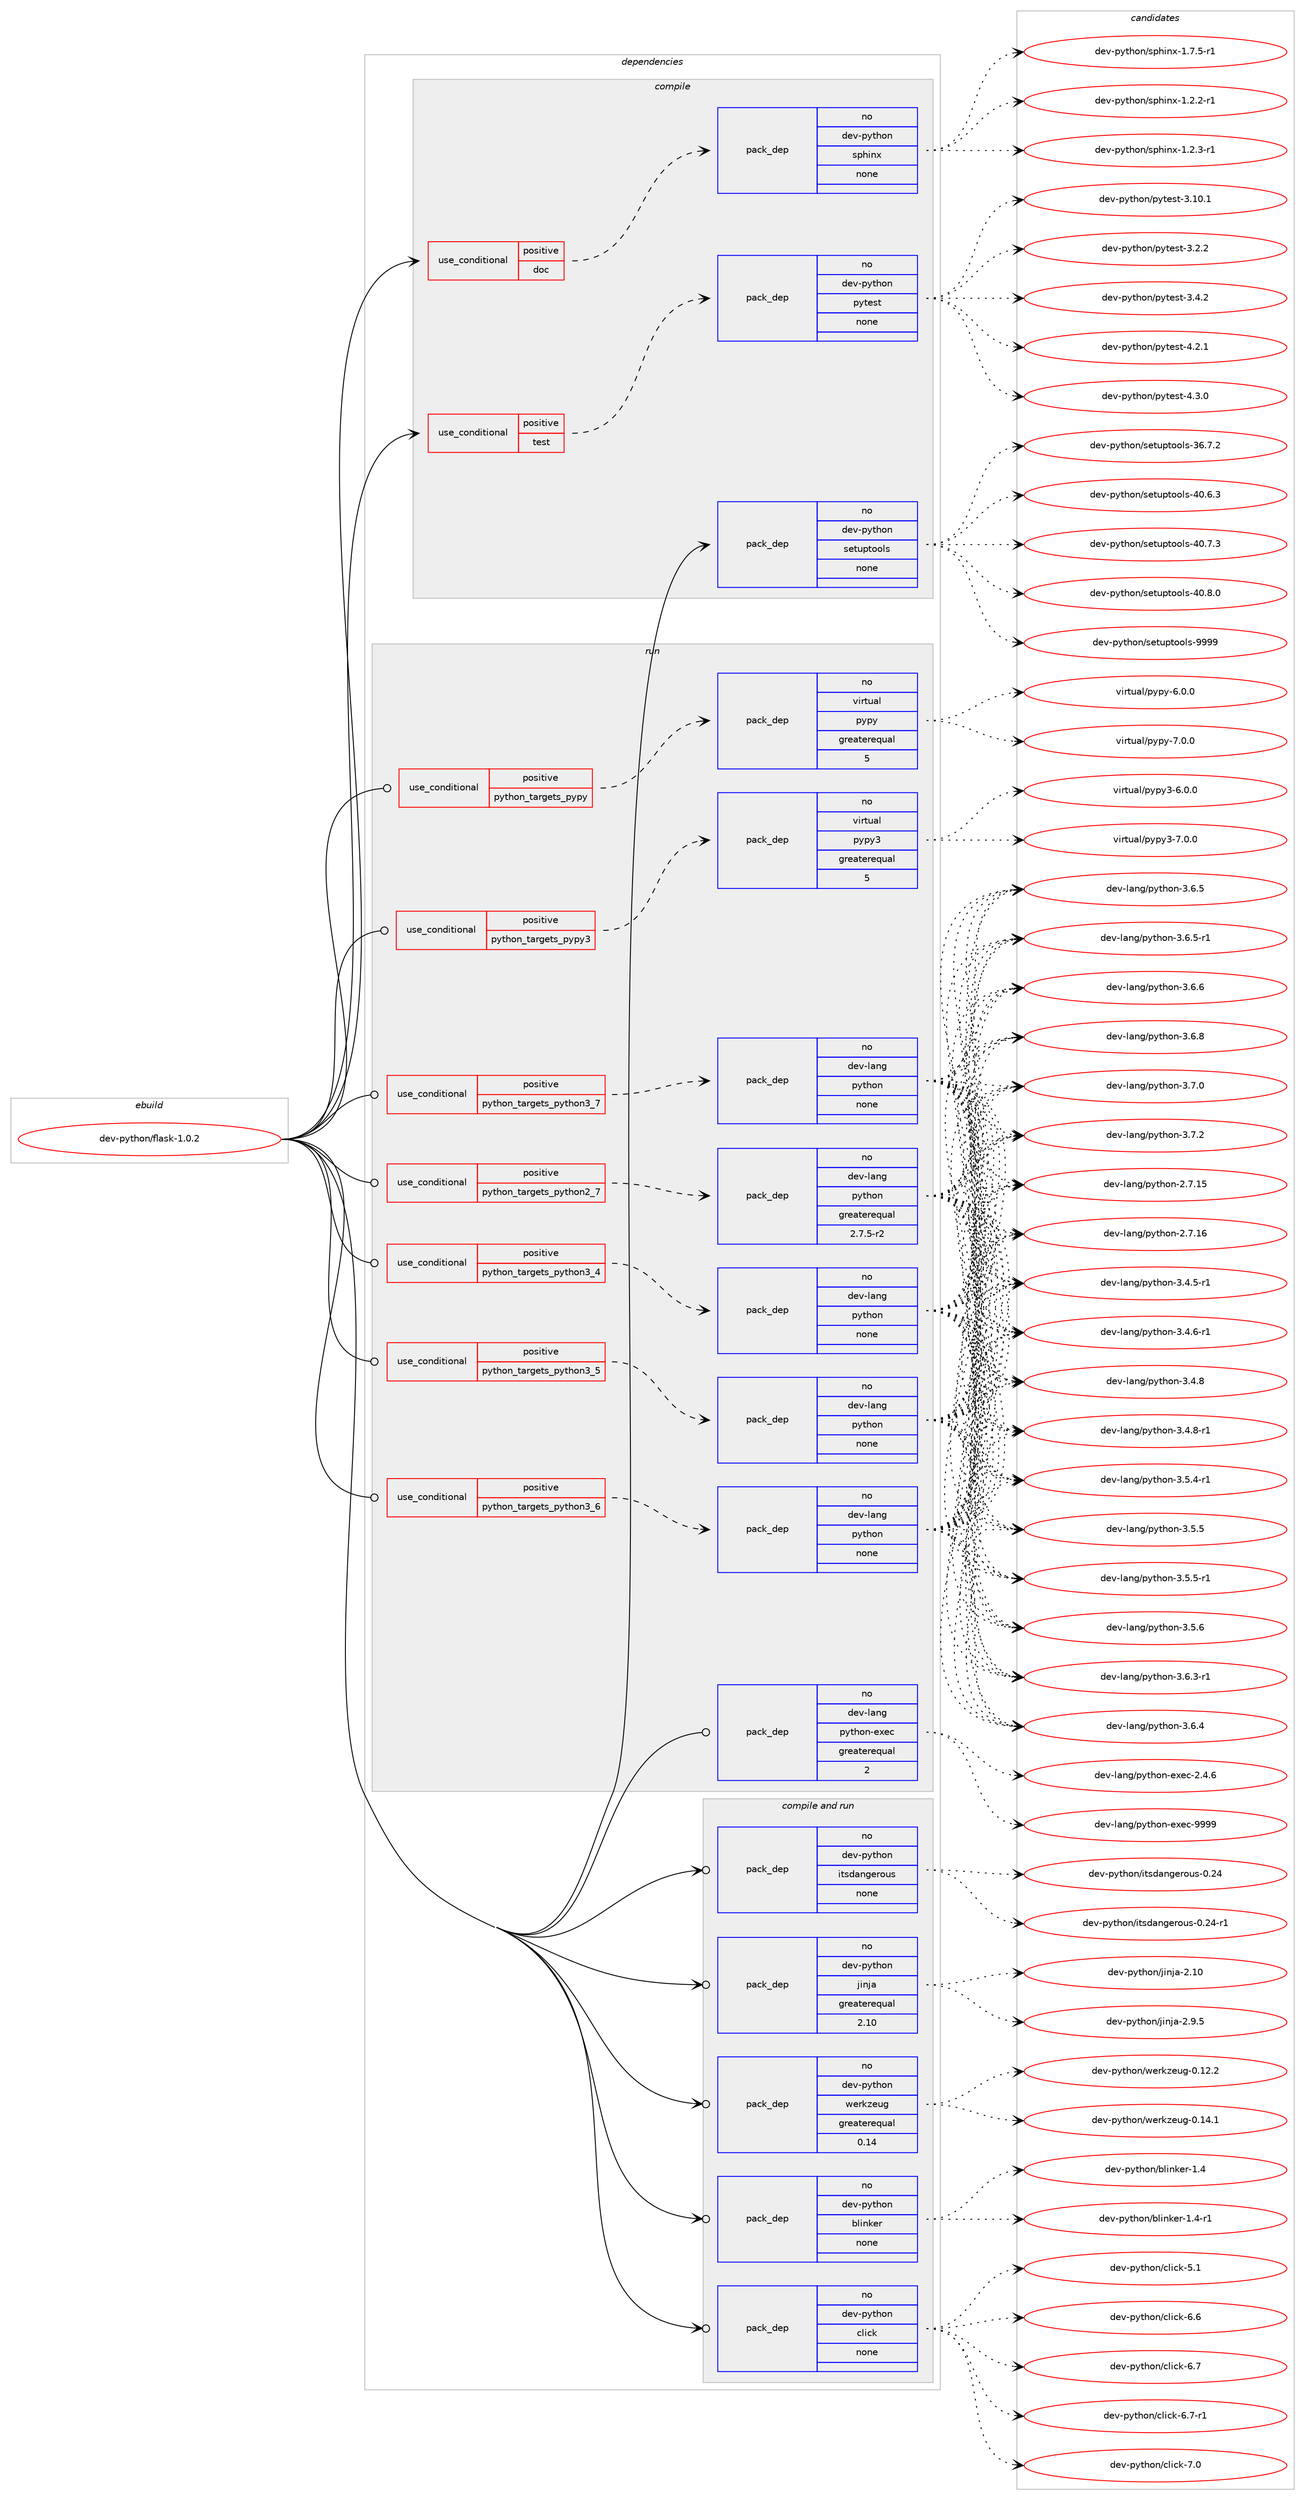 digraph prolog {

# *************
# Graph options
# *************

newrank=true;
concentrate=true;
compound=true;
graph [rankdir=LR,fontname=Helvetica,fontsize=10,ranksep=1.5];#, ranksep=2.5, nodesep=0.2];
edge  [arrowhead=vee];
node  [fontname=Helvetica,fontsize=10];

# **********
# The ebuild
# **********

subgraph cluster_leftcol {
color=gray;
rank=same;
label=<<i>ebuild</i>>;
id [label="dev-python/flask-1.0.2", color=red, width=4, href="../dev-python/flask-1.0.2.svg"];
}

# ****************
# The dependencies
# ****************

subgraph cluster_midcol {
color=gray;
label=<<i>dependencies</i>>;
subgraph cluster_compile {
fillcolor="#eeeeee";
style=filled;
label=<<i>compile</i>>;
subgraph cond374275 {
dependency1409087 [label=<<TABLE BORDER="0" CELLBORDER="1" CELLSPACING="0" CELLPADDING="4"><TR><TD ROWSPAN="3" CELLPADDING="10">use_conditional</TD></TR><TR><TD>positive</TD></TR><TR><TD>doc</TD></TR></TABLE>>, shape=none, color=red];
subgraph pack1011553 {
dependency1409088 [label=<<TABLE BORDER="0" CELLBORDER="1" CELLSPACING="0" CELLPADDING="4" WIDTH="220"><TR><TD ROWSPAN="6" CELLPADDING="30">pack_dep</TD></TR><TR><TD WIDTH="110">no</TD></TR><TR><TD>dev-python</TD></TR><TR><TD>sphinx</TD></TR><TR><TD>none</TD></TR><TR><TD></TD></TR></TABLE>>, shape=none, color=blue];
}
dependency1409087:e -> dependency1409088:w [weight=20,style="dashed",arrowhead="vee"];
}
id:e -> dependency1409087:w [weight=20,style="solid",arrowhead="vee"];
subgraph cond374276 {
dependency1409089 [label=<<TABLE BORDER="0" CELLBORDER="1" CELLSPACING="0" CELLPADDING="4"><TR><TD ROWSPAN="3" CELLPADDING="10">use_conditional</TD></TR><TR><TD>positive</TD></TR><TR><TD>test</TD></TR></TABLE>>, shape=none, color=red];
subgraph pack1011554 {
dependency1409090 [label=<<TABLE BORDER="0" CELLBORDER="1" CELLSPACING="0" CELLPADDING="4" WIDTH="220"><TR><TD ROWSPAN="6" CELLPADDING="30">pack_dep</TD></TR><TR><TD WIDTH="110">no</TD></TR><TR><TD>dev-python</TD></TR><TR><TD>pytest</TD></TR><TR><TD>none</TD></TR><TR><TD></TD></TR></TABLE>>, shape=none, color=blue];
}
dependency1409089:e -> dependency1409090:w [weight=20,style="dashed",arrowhead="vee"];
}
id:e -> dependency1409089:w [weight=20,style="solid",arrowhead="vee"];
subgraph pack1011555 {
dependency1409091 [label=<<TABLE BORDER="0" CELLBORDER="1" CELLSPACING="0" CELLPADDING="4" WIDTH="220"><TR><TD ROWSPAN="6" CELLPADDING="30">pack_dep</TD></TR><TR><TD WIDTH="110">no</TD></TR><TR><TD>dev-python</TD></TR><TR><TD>setuptools</TD></TR><TR><TD>none</TD></TR><TR><TD></TD></TR></TABLE>>, shape=none, color=blue];
}
id:e -> dependency1409091:w [weight=20,style="solid",arrowhead="vee"];
}
subgraph cluster_compileandrun {
fillcolor="#eeeeee";
style=filled;
label=<<i>compile and run</i>>;
subgraph pack1011556 {
dependency1409092 [label=<<TABLE BORDER="0" CELLBORDER="1" CELLSPACING="0" CELLPADDING="4" WIDTH="220"><TR><TD ROWSPAN="6" CELLPADDING="30">pack_dep</TD></TR><TR><TD WIDTH="110">no</TD></TR><TR><TD>dev-python</TD></TR><TR><TD>blinker</TD></TR><TR><TD>none</TD></TR><TR><TD></TD></TR></TABLE>>, shape=none, color=blue];
}
id:e -> dependency1409092:w [weight=20,style="solid",arrowhead="odotvee"];
subgraph pack1011557 {
dependency1409093 [label=<<TABLE BORDER="0" CELLBORDER="1" CELLSPACING="0" CELLPADDING="4" WIDTH="220"><TR><TD ROWSPAN="6" CELLPADDING="30">pack_dep</TD></TR><TR><TD WIDTH="110">no</TD></TR><TR><TD>dev-python</TD></TR><TR><TD>click</TD></TR><TR><TD>none</TD></TR><TR><TD></TD></TR></TABLE>>, shape=none, color=blue];
}
id:e -> dependency1409093:w [weight=20,style="solid",arrowhead="odotvee"];
subgraph pack1011558 {
dependency1409094 [label=<<TABLE BORDER="0" CELLBORDER="1" CELLSPACING="0" CELLPADDING="4" WIDTH="220"><TR><TD ROWSPAN="6" CELLPADDING="30">pack_dep</TD></TR><TR><TD WIDTH="110">no</TD></TR><TR><TD>dev-python</TD></TR><TR><TD>itsdangerous</TD></TR><TR><TD>none</TD></TR><TR><TD></TD></TR></TABLE>>, shape=none, color=blue];
}
id:e -> dependency1409094:w [weight=20,style="solid",arrowhead="odotvee"];
subgraph pack1011559 {
dependency1409095 [label=<<TABLE BORDER="0" CELLBORDER="1" CELLSPACING="0" CELLPADDING="4" WIDTH="220"><TR><TD ROWSPAN="6" CELLPADDING="30">pack_dep</TD></TR><TR><TD WIDTH="110">no</TD></TR><TR><TD>dev-python</TD></TR><TR><TD>jinja</TD></TR><TR><TD>greaterequal</TD></TR><TR><TD>2.10</TD></TR></TABLE>>, shape=none, color=blue];
}
id:e -> dependency1409095:w [weight=20,style="solid",arrowhead="odotvee"];
subgraph pack1011560 {
dependency1409096 [label=<<TABLE BORDER="0" CELLBORDER="1" CELLSPACING="0" CELLPADDING="4" WIDTH="220"><TR><TD ROWSPAN="6" CELLPADDING="30">pack_dep</TD></TR><TR><TD WIDTH="110">no</TD></TR><TR><TD>dev-python</TD></TR><TR><TD>werkzeug</TD></TR><TR><TD>greaterequal</TD></TR><TR><TD>0.14</TD></TR></TABLE>>, shape=none, color=blue];
}
id:e -> dependency1409096:w [weight=20,style="solid",arrowhead="odotvee"];
}
subgraph cluster_run {
fillcolor="#eeeeee";
style=filled;
label=<<i>run</i>>;
subgraph cond374277 {
dependency1409097 [label=<<TABLE BORDER="0" CELLBORDER="1" CELLSPACING="0" CELLPADDING="4"><TR><TD ROWSPAN="3" CELLPADDING="10">use_conditional</TD></TR><TR><TD>positive</TD></TR><TR><TD>python_targets_pypy</TD></TR></TABLE>>, shape=none, color=red];
subgraph pack1011561 {
dependency1409098 [label=<<TABLE BORDER="0" CELLBORDER="1" CELLSPACING="0" CELLPADDING="4" WIDTH="220"><TR><TD ROWSPAN="6" CELLPADDING="30">pack_dep</TD></TR><TR><TD WIDTH="110">no</TD></TR><TR><TD>virtual</TD></TR><TR><TD>pypy</TD></TR><TR><TD>greaterequal</TD></TR><TR><TD>5</TD></TR></TABLE>>, shape=none, color=blue];
}
dependency1409097:e -> dependency1409098:w [weight=20,style="dashed",arrowhead="vee"];
}
id:e -> dependency1409097:w [weight=20,style="solid",arrowhead="odot"];
subgraph cond374278 {
dependency1409099 [label=<<TABLE BORDER="0" CELLBORDER="1" CELLSPACING="0" CELLPADDING="4"><TR><TD ROWSPAN="3" CELLPADDING="10">use_conditional</TD></TR><TR><TD>positive</TD></TR><TR><TD>python_targets_pypy3</TD></TR></TABLE>>, shape=none, color=red];
subgraph pack1011562 {
dependency1409100 [label=<<TABLE BORDER="0" CELLBORDER="1" CELLSPACING="0" CELLPADDING="4" WIDTH="220"><TR><TD ROWSPAN="6" CELLPADDING="30">pack_dep</TD></TR><TR><TD WIDTH="110">no</TD></TR><TR><TD>virtual</TD></TR><TR><TD>pypy3</TD></TR><TR><TD>greaterequal</TD></TR><TR><TD>5</TD></TR></TABLE>>, shape=none, color=blue];
}
dependency1409099:e -> dependency1409100:w [weight=20,style="dashed",arrowhead="vee"];
}
id:e -> dependency1409099:w [weight=20,style="solid",arrowhead="odot"];
subgraph cond374279 {
dependency1409101 [label=<<TABLE BORDER="0" CELLBORDER="1" CELLSPACING="0" CELLPADDING="4"><TR><TD ROWSPAN="3" CELLPADDING="10">use_conditional</TD></TR><TR><TD>positive</TD></TR><TR><TD>python_targets_python2_7</TD></TR></TABLE>>, shape=none, color=red];
subgraph pack1011563 {
dependency1409102 [label=<<TABLE BORDER="0" CELLBORDER="1" CELLSPACING="0" CELLPADDING="4" WIDTH="220"><TR><TD ROWSPAN="6" CELLPADDING="30">pack_dep</TD></TR><TR><TD WIDTH="110">no</TD></TR><TR><TD>dev-lang</TD></TR><TR><TD>python</TD></TR><TR><TD>greaterequal</TD></TR><TR><TD>2.7.5-r2</TD></TR></TABLE>>, shape=none, color=blue];
}
dependency1409101:e -> dependency1409102:w [weight=20,style="dashed",arrowhead="vee"];
}
id:e -> dependency1409101:w [weight=20,style="solid",arrowhead="odot"];
subgraph cond374280 {
dependency1409103 [label=<<TABLE BORDER="0" CELLBORDER="1" CELLSPACING="0" CELLPADDING="4"><TR><TD ROWSPAN="3" CELLPADDING="10">use_conditional</TD></TR><TR><TD>positive</TD></TR><TR><TD>python_targets_python3_4</TD></TR></TABLE>>, shape=none, color=red];
subgraph pack1011564 {
dependency1409104 [label=<<TABLE BORDER="0" CELLBORDER="1" CELLSPACING="0" CELLPADDING="4" WIDTH="220"><TR><TD ROWSPAN="6" CELLPADDING="30">pack_dep</TD></TR><TR><TD WIDTH="110">no</TD></TR><TR><TD>dev-lang</TD></TR><TR><TD>python</TD></TR><TR><TD>none</TD></TR><TR><TD></TD></TR></TABLE>>, shape=none, color=blue];
}
dependency1409103:e -> dependency1409104:w [weight=20,style="dashed",arrowhead="vee"];
}
id:e -> dependency1409103:w [weight=20,style="solid",arrowhead="odot"];
subgraph cond374281 {
dependency1409105 [label=<<TABLE BORDER="0" CELLBORDER="1" CELLSPACING="0" CELLPADDING="4"><TR><TD ROWSPAN="3" CELLPADDING="10">use_conditional</TD></TR><TR><TD>positive</TD></TR><TR><TD>python_targets_python3_5</TD></TR></TABLE>>, shape=none, color=red];
subgraph pack1011565 {
dependency1409106 [label=<<TABLE BORDER="0" CELLBORDER="1" CELLSPACING="0" CELLPADDING="4" WIDTH="220"><TR><TD ROWSPAN="6" CELLPADDING="30">pack_dep</TD></TR><TR><TD WIDTH="110">no</TD></TR><TR><TD>dev-lang</TD></TR><TR><TD>python</TD></TR><TR><TD>none</TD></TR><TR><TD></TD></TR></TABLE>>, shape=none, color=blue];
}
dependency1409105:e -> dependency1409106:w [weight=20,style="dashed",arrowhead="vee"];
}
id:e -> dependency1409105:w [weight=20,style="solid",arrowhead="odot"];
subgraph cond374282 {
dependency1409107 [label=<<TABLE BORDER="0" CELLBORDER="1" CELLSPACING="0" CELLPADDING="4"><TR><TD ROWSPAN="3" CELLPADDING="10">use_conditional</TD></TR><TR><TD>positive</TD></TR><TR><TD>python_targets_python3_6</TD></TR></TABLE>>, shape=none, color=red];
subgraph pack1011566 {
dependency1409108 [label=<<TABLE BORDER="0" CELLBORDER="1" CELLSPACING="0" CELLPADDING="4" WIDTH="220"><TR><TD ROWSPAN="6" CELLPADDING="30">pack_dep</TD></TR><TR><TD WIDTH="110">no</TD></TR><TR><TD>dev-lang</TD></TR><TR><TD>python</TD></TR><TR><TD>none</TD></TR><TR><TD></TD></TR></TABLE>>, shape=none, color=blue];
}
dependency1409107:e -> dependency1409108:w [weight=20,style="dashed",arrowhead="vee"];
}
id:e -> dependency1409107:w [weight=20,style="solid",arrowhead="odot"];
subgraph cond374283 {
dependency1409109 [label=<<TABLE BORDER="0" CELLBORDER="1" CELLSPACING="0" CELLPADDING="4"><TR><TD ROWSPAN="3" CELLPADDING="10">use_conditional</TD></TR><TR><TD>positive</TD></TR><TR><TD>python_targets_python3_7</TD></TR></TABLE>>, shape=none, color=red];
subgraph pack1011567 {
dependency1409110 [label=<<TABLE BORDER="0" CELLBORDER="1" CELLSPACING="0" CELLPADDING="4" WIDTH="220"><TR><TD ROWSPAN="6" CELLPADDING="30">pack_dep</TD></TR><TR><TD WIDTH="110">no</TD></TR><TR><TD>dev-lang</TD></TR><TR><TD>python</TD></TR><TR><TD>none</TD></TR><TR><TD></TD></TR></TABLE>>, shape=none, color=blue];
}
dependency1409109:e -> dependency1409110:w [weight=20,style="dashed",arrowhead="vee"];
}
id:e -> dependency1409109:w [weight=20,style="solid",arrowhead="odot"];
subgraph pack1011568 {
dependency1409111 [label=<<TABLE BORDER="0" CELLBORDER="1" CELLSPACING="0" CELLPADDING="4" WIDTH="220"><TR><TD ROWSPAN="6" CELLPADDING="30">pack_dep</TD></TR><TR><TD WIDTH="110">no</TD></TR><TR><TD>dev-lang</TD></TR><TR><TD>python-exec</TD></TR><TR><TD>greaterequal</TD></TR><TR><TD>2</TD></TR></TABLE>>, shape=none, color=blue];
}
id:e -> dependency1409111:w [weight=20,style="solid",arrowhead="odot"];
}
}

# **************
# The candidates
# **************

subgraph cluster_choices {
rank=same;
color=gray;
label=<<i>candidates</i>>;

subgraph choice1011553 {
color=black;
nodesep=1;
choice10010111845112121116104111110471151121041051101204549465046504511449 [label="dev-python/sphinx-1.2.2-r1", color=red, width=4,href="../dev-python/sphinx-1.2.2-r1.svg"];
choice10010111845112121116104111110471151121041051101204549465046514511449 [label="dev-python/sphinx-1.2.3-r1", color=red, width=4,href="../dev-python/sphinx-1.2.3-r1.svg"];
choice10010111845112121116104111110471151121041051101204549465546534511449 [label="dev-python/sphinx-1.7.5-r1", color=red, width=4,href="../dev-python/sphinx-1.7.5-r1.svg"];
dependency1409088:e -> choice10010111845112121116104111110471151121041051101204549465046504511449:w [style=dotted,weight="100"];
dependency1409088:e -> choice10010111845112121116104111110471151121041051101204549465046514511449:w [style=dotted,weight="100"];
dependency1409088:e -> choice10010111845112121116104111110471151121041051101204549465546534511449:w [style=dotted,weight="100"];
}
subgraph choice1011554 {
color=black;
nodesep=1;
choice100101118451121211161041111104711212111610111511645514649484649 [label="dev-python/pytest-3.10.1", color=red, width=4,href="../dev-python/pytest-3.10.1.svg"];
choice1001011184511212111610411111047112121116101115116455146504650 [label="dev-python/pytest-3.2.2", color=red, width=4,href="../dev-python/pytest-3.2.2.svg"];
choice1001011184511212111610411111047112121116101115116455146524650 [label="dev-python/pytest-3.4.2", color=red, width=4,href="../dev-python/pytest-3.4.2.svg"];
choice1001011184511212111610411111047112121116101115116455246504649 [label="dev-python/pytest-4.2.1", color=red, width=4,href="../dev-python/pytest-4.2.1.svg"];
choice1001011184511212111610411111047112121116101115116455246514648 [label="dev-python/pytest-4.3.0", color=red, width=4,href="../dev-python/pytest-4.3.0.svg"];
dependency1409090:e -> choice100101118451121211161041111104711212111610111511645514649484649:w [style=dotted,weight="100"];
dependency1409090:e -> choice1001011184511212111610411111047112121116101115116455146504650:w [style=dotted,weight="100"];
dependency1409090:e -> choice1001011184511212111610411111047112121116101115116455146524650:w [style=dotted,weight="100"];
dependency1409090:e -> choice1001011184511212111610411111047112121116101115116455246504649:w [style=dotted,weight="100"];
dependency1409090:e -> choice1001011184511212111610411111047112121116101115116455246514648:w [style=dotted,weight="100"];
}
subgraph choice1011555 {
color=black;
nodesep=1;
choice100101118451121211161041111104711510111611711211611111110811545515446554650 [label="dev-python/setuptools-36.7.2", color=red, width=4,href="../dev-python/setuptools-36.7.2.svg"];
choice100101118451121211161041111104711510111611711211611111110811545524846544651 [label="dev-python/setuptools-40.6.3", color=red, width=4,href="../dev-python/setuptools-40.6.3.svg"];
choice100101118451121211161041111104711510111611711211611111110811545524846554651 [label="dev-python/setuptools-40.7.3", color=red, width=4,href="../dev-python/setuptools-40.7.3.svg"];
choice100101118451121211161041111104711510111611711211611111110811545524846564648 [label="dev-python/setuptools-40.8.0", color=red, width=4,href="../dev-python/setuptools-40.8.0.svg"];
choice10010111845112121116104111110471151011161171121161111111081154557575757 [label="dev-python/setuptools-9999", color=red, width=4,href="../dev-python/setuptools-9999.svg"];
dependency1409091:e -> choice100101118451121211161041111104711510111611711211611111110811545515446554650:w [style=dotted,weight="100"];
dependency1409091:e -> choice100101118451121211161041111104711510111611711211611111110811545524846544651:w [style=dotted,weight="100"];
dependency1409091:e -> choice100101118451121211161041111104711510111611711211611111110811545524846554651:w [style=dotted,weight="100"];
dependency1409091:e -> choice100101118451121211161041111104711510111611711211611111110811545524846564648:w [style=dotted,weight="100"];
dependency1409091:e -> choice10010111845112121116104111110471151011161171121161111111081154557575757:w [style=dotted,weight="100"];
}
subgraph choice1011556 {
color=black;
nodesep=1;
choice10010111845112121116104111110479810810511010710111445494652 [label="dev-python/blinker-1.4", color=red, width=4,href="../dev-python/blinker-1.4.svg"];
choice100101118451121211161041111104798108105110107101114454946524511449 [label="dev-python/blinker-1.4-r1", color=red, width=4,href="../dev-python/blinker-1.4-r1.svg"];
dependency1409092:e -> choice10010111845112121116104111110479810810511010710111445494652:w [style=dotted,weight="100"];
dependency1409092:e -> choice100101118451121211161041111104798108105110107101114454946524511449:w [style=dotted,weight="100"];
}
subgraph choice1011557 {
color=black;
nodesep=1;
choice1001011184511212111610411111047991081059910745534649 [label="dev-python/click-5.1", color=red, width=4,href="../dev-python/click-5.1.svg"];
choice1001011184511212111610411111047991081059910745544654 [label="dev-python/click-6.6", color=red, width=4,href="../dev-python/click-6.6.svg"];
choice1001011184511212111610411111047991081059910745544655 [label="dev-python/click-6.7", color=red, width=4,href="../dev-python/click-6.7.svg"];
choice10010111845112121116104111110479910810599107455446554511449 [label="dev-python/click-6.7-r1", color=red, width=4,href="../dev-python/click-6.7-r1.svg"];
choice1001011184511212111610411111047991081059910745554648 [label="dev-python/click-7.0", color=red, width=4,href="../dev-python/click-7.0.svg"];
dependency1409093:e -> choice1001011184511212111610411111047991081059910745534649:w [style=dotted,weight="100"];
dependency1409093:e -> choice1001011184511212111610411111047991081059910745544654:w [style=dotted,weight="100"];
dependency1409093:e -> choice1001011184511212111610411111047991081059910745544655:w [style=dotted,weight="100"];
dependency1409093:e -> choice10010111845112121116104111110479910810599107455446554511449:w [style=dotted,weight="100"];
dependency1409093:e -> choice1001011184511212111610411111047991081059910745554648:w [style=dotted,weight="100"];
}
subgraph choice1011558 {
color=black;
nodesep=1;
choice1001011184511212111610411111047105116115100971101031011141111171154548465052 [label="dev-python/itsdangerous-0.24", color=red, width=4,href="../dev-python/itsdangerous-0.24.svg"];
choice10010111845112121116104111110471051161151009711010310111411111711545484650524511449 [label="dev-python/itsdangerous-0.24-r1", color=red, width=4,href="../dev-python/itsdangerous-0.24-r1.svg"];
dependency1409094:e -> choice1001011184511212111610411111047105116115100971101031011141111171154548465052:w [style=dotted,weight="100"];
dependency1409094:e -> choice10010111845112121116104111110471051161151009711010310111411111711545484650524511449:w [style=dotted,weight="100"];
}
subgraph choice1011559 {
color=black;
nodesep=1;
choice1001011184511212111610411111047106105110106974550464948 [label="dev-python/jinja-2.10", color=red, width=4,href="../dev-python/jinja-2.10.svg"];
choice100101118451121211161041111104710610511010697455046574653 [label="dev-python/jinja-2.9.5", color=red, width=4,href="../dev-python/jinja-2.9.5.svg"];
dependency1409095:e -> choice1001011184511212111610411111047106105110106974550464948:w [style=dotted,weight="100"];
dependency1409095:e -> choice100101118451121211161041111104710610511010697455046574653:w [style=dotted,weight="100"];
}
subgraph choice1011560 {
color=black;
nodesep=1;
choice100101118451121211161041111104711910111410712210111710345484649504650 [label="dev-python/werkzeug-0.12.2", color=red, width=4,href="../dev-python/werkzeug-0.12.2.svg"];
choice100101118451121211161041111104711910111410712210111710345484649524649 [label="dev-python/werkzeug-0.14.1", color=red, width=4,href="../dev-python/werkzeug-0.14.1.svg"];
dependency1409096:e -> choice100101118451121211161041111104711910111410712210111710345484649504650:w [style=dotted,weight="100"];
dependency1409096:e -> choice100101118451121211161041111104711910111410712210111710345484649524649:w [style=dotted,weight="100"];
}
subgraph choice1011561 {
color=black;
nodesep=1;
choice1181051141161179710847112121112121455446484648 [label="virtual/pypy-6.0.0", color=red, width=4,href="../virtual/pypy-6.0.0.svg"];
choice1181051141161179710847112121112121455546484648 [label="virtual/pypy-7.0.0", color=red, width=4,href="../virtual/pypy-7.0.0.svg"];
dependency1409098:e -> choice1181051141161179710847112121112121455446484648:w [style=dotted,weight="100"];
dependency1409098:e -> choice1181051141161179710847112121112121455546484648:w [style=dotted,weight="100"];
}
subgraph choice1011562 {
color=black;
nodesep=1;
choice118105114116117971084711212111212151455446484648 [label="virtual/pypy3-6.0.0", color=red, width=4,href="../virtual/pypy3-6.0.0.svg"];
choice118105114116117971084711212111212151455546484648 [label="virtual/pypy3-7.0.0", color=red, width=4,href="../virtual/pypy3-7.0.0.svg"];
dependency1409100:e -> choice118105114116117971084711212111212151455446484648:w [style=dotted,weight="100"];
dependency1409100:e -> choice118105114116117971084711212111212151455546484648:w [style=dotted,weight="100"];
}
subgraph choice1011563 {
color=black;
nodesep=1;
choice10010111845108971101034711212111610411111045504655464953 [label="dev-lang/python-2.7.15", color=red, width=4,href="../dev-lang/python-2.7.15.svg"];
choice10010111845108971101034711212111610411111045504655464954 [label="dev-lang/python-2.7.16", color=red, width=4,href="../dev-lang/python-2.7.16.svg"];
choice1001011184510897110103471121211161041111104551465246534511449 [label="dev-lang/python-3.4.5-r1", color=red, width=4,href="../dev-lang/python-3.4.5-r1.svg"];
choice1001011184510897110103471121211161041111104551465246544511449 [label="dev-lang/python-3.4.6-r1", color=red, width=4,href="../dev-lang/python-3.4.6-r1.svg"];
choice100101118451089711010347112121116104111110455146524656 [label="dev-lang/python-3.4.8", color=red, width=4,href="../dev-lang/python-3.4.8.svg"];
choice1001011184510897110103471121211161041111104551465246564511449 [label="dev-lang/python-3.4.8-r1", color=red, width=4,href="../dev-lang/python-3.4.8-r1.svg"];
choice1001011184510897110103471121211161041111104551465346524511449 [label="dev-lang/python-3.5.4-r1", color=red, width=4,href="../dev-lang/python-3.5.4-r1.svg"];
choice100101118451089711010347112121116104111110455146534653 [label="dev-lang/python-3.5.5", color=red, width=4,href="../dev-lang/python-3.5.5.svg"];
choice1001011184510897110103471121211161041111104551465346534511449 [label="dev-lang/python-3.5.5-r1", color=red, width=4,href="../dev-lang/python-3.5.5-r1.svg"];
choice100101118451089711010347112121116104111110455146534654 [label="dev-lang/python-3.5.6", color=red, width=4,href="../dev-lang/python-3.5.6.svg"];
choice1001011184510897110103471121211161041111104551465446514511449 [label="dev-lang/python-3.6.3-r1", color=red, width=4,href="../dev-lang/python-3.6.3-r1.svg"];
choice100101118451089711010347112121116104111110455146544652 [label="dev-lang/python-3.6.4", color=red, width=4,href="../dev-lang/python-3.6.4.svg"];
choice100101118451089711010347112121116104111110455146544653 [label="dev-lang/python-3.6.5", color=red, width=4,href="../dev-lang/python-3.6.5.svg"];
choice1001011184510897110103471121211161041111104551465446534511449 [label="dev-lang/python-3.6.5-r1", color=red, width=4,href="../dev-lang/python-3.6.5-r1.svg"];
choice100101118451089711010347112121116104111110455146544654 [label="dev-lang/python-3.6.6", color=red, width=4,href="../dev-lang/python-3.6.6.svg"];
choice100101118451089711010347112121116104111110455146544656 [label="dev-lang/python-3.6.8", color=red, width=4,href="../dev-lang/python-3.6.8.svg"];
choice100101118451089711010347112121116104111110455146554648 [label="dev-lang/python-3.7.0", color=red, width=4,href="../dev-lang/python-3.7.0.svg"];
choice100101118451089711010347112121116104111110455146554650 [label="dev-lang/python-3.7.2", color=red, width=4,href="../dev-lang/python-3.7.2.svg"];
dependency1409102:e -> choice10010111845108971101034711212111610411111045504655464953:w [style=dotted,weight="100"];
dependency1409102:e -> choice10010111845108971101034711212111610411111045504655464954:w [style=dotted,weight="100"];
dependency1409102:e -> choice1001011184510897110103471121211161041111104551465246534511449:w [style=dotted,weight="100"];
dependency1409102:e -> choice1001011184510897110103471121211161041111104551465246544511449:w [style=dotted,weight="100"];
dependency1409102:e -> choice100101118451089711010347112121116104111110455146524656:w [style=dotted,weight="100"];
dependency1409102:e -> choice1001011184510897110103471121211161041111104551465246564511449:w [style=dotted,weight="100"];
dependency1409102:e -> choice1001011184510897110103471121211161041111104551465346524511449:w [style=dotted,weight="100"];
dependency1409102:e -> choice100101118451089711010347112121116104111110455146534653:w [style=dotted,weight="100"];
dependency1409102:e -> choice1001011184510897110103471121211161041111104551465346534511449:w [style=dotted,weight="100"];
dependency1409102:e -> choice100101118451089711010347112121116104111110455146534654:w [style=dotted,weight="100"];
dependency1409102:e -> choice1001011184510897110103471121211161041111104551465446514511449:w [style=dotted,weight="100"];
dependency1409102:e -> choice100101118451089711010347112121116104111110455146544652:w [style=dotted,weight="100"];
dependency1409102:e -> choice100101118451089711010347112121116104111110455146544653:w [style=dotted,weight="100"];
dependency1409102:e -> choice1001011184510897110103471121211161041111104551465446534511449:w [style=dotted,weight="100"];
dependency1409102:e -> choice100101118451089711010347112121116104111110455146544654:w [style=dotted,weight="100"];
dependency1409102:e -> choice100101118451089711010347112121116104111110455146544656:w [style=dotted,weight="100"];
dependency1409102:e -> choice100101118451089711010347112121116104111110455146554648:w [style=dotted,weight="100"];
dependency1409102:e -> choice100101118451089711010347112121116104111110455146554650:w [style=dotted,weight="100"];
}
subgraph choice1011564 {
color=black;
nodesep=1;
choice10010111845108971101034711212111610411111045504655464953 [label="dev-lang/python-2.7.15", color=red, width=4,href="../dev-lang/python-2.7.15.svg"];
choice10010111845108971101034711212111610411111045504655464954 [label="dev-lang/python-2.7.16", color=red, width=4,href="../dev-lang/python-2.7.16.svg"];
choice1001011184510897110103471121211161041111104551465246534511449 [label="dev-lang/python-3.4.5-r1", color=red, width=4,href="../dev-lang/python-3.4.5-r1.svg"];
choice1001011184510897110103471121211161041111104551465246544511449 [label="dev-lang/python-3.4.6-r1", color=red, width=4,href="../dev-lang/python-3.4.6-r1.svg"];
choice100101118451089711010347112121116104111110455146524656 [label="dev-lang/python-3.4.8", color=red, width=4,href="../dev-lang/python-3.4.8.svg"];
choice1001011184510897110103471121211161041111104551465246564511449 [label="dev-lang/python-3.4.8-r1", color=red, width=4,href="../dev-lang/python-3.4.8-r1.svg"];
choice1001011184510897110103471121211161041111104551465346524511449 [label="dev-lang/python-3.5.4-r1", color=red, width=4,href="../dev-lang/python-3.5.4-r1.svg"];
choice100101118451089711010347112121116104111110455146534653 [label="dev-lang/python-3.5.5", color=red, width=4,href="../dev-lang/python-3.5.5.svg"];
choice1001011184510897110103471121211161041111104551465346534511449 [label="dev-lang/python-3.5.5-r1", color=red, width=4,href="../dev-lang/python-3.5.5-r1.svg"];
choice100101118451089711010347112121116104111110455146534654 [label="dev-lang/python-3.5.6", color=red, width=4,href="../dev-lang/python-3.5.6.svg"];
choice1001011184510897110103471121211161041111104551465446514511449 [label="dev-lang/python-3.6.3-r1", color=red, width=4,href="../dev-lang/python-3.6.3-r1.svg"];
choice100101118451089711010347112121116104111110455146544652 [label="dev-lang/python-3.6.4", color=red, width=4,href="../dev-lang/python-3.6.4.svg"];
choice100101118451089711010347112121116104111110455146544653 [label="dev-lang/python-3.6.5", color=red, width=4,href="../dev-lang/python-3.6.5.svg"];
choice1001011184510897110103471121211161041111104551465446534511449 [label="dev-lang/python-3.6.5-r1", color=red, width=4,href="../dev-lang/python-3.6.5-r1.svg"];
choice100101118451089711010347112121116104111110455146544654 [label="dev-lang/python-3.6.6", color=red, width=4,href="../dev-lang/python-3.6.6.svg"];
choice100101118451089711010347112121116104111110455146544656 [label="dev-lang/python-3.6.8", color=red, width=4,href="../dev-lang/python-3.6.8.svg"];
choice100101118451089711010347112121116104111110455146554648 [label="dev-lang/python-3.7.0", color=red, width=4,href="../dev-lang/python-3.7.0.svg"];
choice100101118451089711010347112121116104111110455146554650 [label="dev-lang/python-3.7.2", color=red, width=4,href="../dev-lang/python-3.7.2.svg"];
dependency1409104:e -> choice10010111845108971101034711212111610411111045504655464953:w [style=dotted,weight="100"];
dependency1409104:e -> choice10010111845108971101034711212111610411111045504655464954:w [style=dotted,weight="100"];
dependency1409104:e -> choice1001011184510897110103471121211161041111104551465246534511449:w [style=dotted,weight="100"];
dependency1409104:e -> choice1001011184510897110103471121211161041111104551465246544511449:w [style=dotted,weight="100"];
dependency1409104:e -> choice100101118451089711010347112121116104111110455146524656:w [style=dotted,weight="100"];
dependency1409104:e -> choice1001011184510897110103471121211161041111104551465246564511449:w [style=dotted,weight="100"];
dependency1409104:e -> choice1001011184510897110103471121211161041111104551465346524511449:w [style=dotted,weight="100"];
dependency1409104:e -> choice100101118451089711010347112121116104111110455146534653:w [style=dotted,weight="100"];
dependency1409104:e -> choice1001011184510897110103471121211161041111104551465346534511449:w [style=dotted,weight="100"];
dependency1409104:e -> choice100101118451089711010347112121116104111110455146534654:w [style=dotted,weight="100"];
dependency1409104:e -> choice1001011184510897110103471121211161041111104551465446514511449:w [style=dotted,weight="100"];
dependency1409104:e -> choice100101118451089711010347112121116104111110455146544652:w [style=dotted,weight="100"];
dependency1409104:e -> choice100101118451089711010347112121116104111110455146544653:w [style=dotted,weight="100"];
dependency1409104:e -> choice1001011184510897110103471121211161041111104551465446534511449:w [style=dotted,weight="100"];
dependency1409104:e -> choice100101118451089711010347112121116104111110455146544654:w [style=dotted,weight="100"];
dependency1409104:e -> choice100101118451089711010347112121116104111110455146544656:w [style=dotted,weight="100"];
dependency1409104:e -> choice100101118451089711010347112121116104111110455146554648:w [style=dotted,weight="100"];
dependency1409104:e -> choice100101118451089711010347112121116104111110455146554650:w [style=dotted,weight="100"];
}
subgraph choice1011565 {
color=black;
nodesep=1;
choice10010111845108971101034711212111610411111045504655464953 [label="dev-lang/python-2.7.15", color=red, width=4,href="../dev-lang/python-2.7.15.svg"];
choice10010111845108971101034711212111610411111045504655464954 [label="dev-lang/python-2.7.16", color=red, width=4,href="../dev-lang/python-2.7.16.svg"];
choice1001011184510897110103471121211161041111104551465246534511449 [label="dev-lang/python-3.4.5-r1", color=red, width=4,href="../dev-lang/python-3.4.5-r1.svg"];
choice1001011184510897110103471121211161041111104551465246544511449 [label="dev-lang/python-3.4.6-r1", color=red, width=4,href="../dev-lang/python-3.4.6-r1.svg"];
choice100101118451089711010347112121116104111110455146524656 [label="dev-lang/python-3.4.8", color=red, width=4,href="../dev-lang/python-3.4.8.svg"];
choice1001011184510897110103471121211161041111104551465246564511449 [label="dev-lang/python-3.4.8-r1", color=red, width=4,href="../dev-lang/python-3.4.8-r1.svg"];
choice1001011184510897110103471121211161041111104551465346524511449 [label="dev-lang/python-3.5.4-r1", color=red, width=4,href="../dev-lang/python-3.5.4-r1.svg"];
choice100101118451089711010347112121116104111110455146534653 [label="dev-lang/python-3.5.5", color=red, width=4,href="../dev-lang/python-3.5.5.svg"];
choice1001011184510897110103471121211161041111104551465346534511449 [label="dev-lang/python-3.5.5-r1", color=red, width=4,href="../dev-lang/python-3.5.5-r1.svg"];
choice100101118451089711010347112121116104111110455146534654 [label="dev-lang/python-3.5.6", color=red, width=4,href="../dev-lang/python-3.5.6.svg"];
choice1001011184510897110103471121211161041111104551465446514511449 [label="dev-lang/python-3.6.3-r1", color=red, width=4,href="../dev-lang/python-3.6.3-r1.svg"];
choice100101118451089711010347112121116104111110455146544652 [label="dev-lang/python-3.6.4", color=red, width=4,href="../dev-lang/python-3.6.4.svg"];
choice100101118451089711010347112121116104111110455146544653 [label="dev-lang/python-3.6.5", color=red, width=4,href="../dev-lang/python-3.6.5.svg"];
choice1001011184510897110103471121211161041111104551465446534511449 [label="dev-lang/python-3.6.5-r1", color=red, width=4,href="../dev-lang/python-3.6.5-r1.svg"];
choice100101118451089711010347112121116104111110455146544654 [label="dev-lang/python-3.6.6", color=red, width=4,href="../dev-lang/python-3.6.6.svg"];
choice100101118451089711010347112121116104111110455146544656 [label="dev-lang/python-3.6.8", color=red, width=4,href="../dev-lang/python-3.6.8.svg"];
choice100101118451089711010347112121116104111110455146554648 [label="dev-lang/python-3.7.0", color=red, width=4,href="../dev-lang/python-3.7.0.svg"];
choice100101118451089711010347112121116104111110455146554650 [label="dev-lang/python-3.7.2", color=red, width=4,href="../dev-lang/python-3.7.2.svg"];
dependency1409106:e -> choice10010111845108971101034711212111610411111045504655464953:w [style=dotted,weight="100"];
dependency1409106:e -> choice10010111845108971101034711212111610411111045504655464954:w [style=dotted,weight="100"];
dependency1409106:e -> choice1001011184510897110103471121211161041111104551465246534511449:w [style=dotted,weight="100"];
dependency1409106:e -> choice1001011184510897110103471121211161041111104551465246544511449:w [style=dotted,weight="100"];
dependency1409106:e -> choice100101118451089711010347112121116104111110455146524656:w [style=dotted,weight="100"];
dependency1409106:e -> choice1001011184510897110103471121211161041111104551465246564511449:w [style=dotted,weight="100"];
dependency1409106:e -> choice1001011184510897110103471121211161041111104551465346524511449:w [style=dotted,weight="100"];
dependency1409106:e -> choice100101118451089711010347112121116104111110455146534653:w [style=dotted,weight="100"];
dependency1409106:e -> choice1001011184510897110103471121211161041111104551465346534511449:w [style=dotted,weight="100"];
dependency1409106:e -> choice100101118451089711010347112121116104111110455146534654:w [style=dotted,weight="100"];
dependency1409106:e -> choice1001011184510897110103471121211161041111104551465446514511449:w [style=dotted,weight="100"];
dependency1409106:e -> choice100101118451089711010347112121116104111110455146544652:w [style=dotted,weight="100"];
dependency1409106:e -> choice100101118451089711010347112121116104111110455146544653:w [style=dotted,weight="100"];
dependency1409106:e -> choice1001011184510897110103471121211161041111104551465446534511449:w [style=dotted,weight="100"];
dependency1409106:e -> choice100101118451089711010347112121116104111110455146544654:w [style=dotted,weight="100"];
dependency1409106:e -> choice100101118451089711010347112121116104111110455146544656:w [style=dotted,weight="100"];
dependency1409106:e -> choice100101118451089711010347112121116104111110455146554648:w [style=dotted,weight="100"];
dependency1409106:e -> choice100101118451089711010347112121116104111110455146554650:w [style=dotted,weight="100"];
}
subgraph choice1011566 {
color=black;
nodesep=1;
choice10010111845108971101034711212111610411111045504655464953 [label="dev-lang/python-2.7.15", color=red, width=4,href="../dev-lang/python-2.7.15.svg"];
choice10010111845108971101034711212111610411111045504655464954 [label="dev-lang/python-2.7.16", color=red, width=4,href="../dev-lang/python-2.7.16.svg"];
choice1001011184510897110103471121211161041111104551465246534511449 [label="dev-lang/python-3.4.5-r1", color=red, width=4,href="../dev-lang/python-3.4.5-r1.svg"];
choice1001011184510897110103471121211161041111104551465246544511449 [label="dev-lang/python-3.4.6-r1", color=red, width=4,href="../dev-lang/python-3.4.6-r1.svg"];
choice100101118451089711010347112121116104111110455146524656 [label="dev-lang/python-3.4.8", color=red, width=4,href="../dev-lang/python-3.4.8.svg"];
choice1001011184510897110103471121211161041111104551465246564511449 [label="dev-lang/python-3.4.8-r1", color=red, width=4,href="../dev-lang/python-3.4.8-r1.svg"];
choice1001011184510897110103471121211161041111104551465346524511449 [label="dev-lang/python-3.5.4-r1", color=red, width=4,href="../dev-lang/python-3.5.4-r1.svg"];
choice100101118451089711010347112121116104111110455146534653 [label="dev-lang/python-3.5.5", color=red, width=4,href="../dev-lang/python-3.5.5.svg"];
choice1001011184510897110103471121211161041111104551465346534511449 [label="dev-lang/python-3.5.5-r1", color=red, width=4,href="../dev-lang/python-3.5.5-r1.svg"];
choice100101118451089711010347112121116104111110455146534654 [label="dev-lang/python-3.5.6", color=red, width=4,href="../dev-lang/python-3.5.6.svg"];
choice1001011184510897110103471121211161041111104551465446514511449 [label="dev-lang/python-3.6.3-r1", color=red, width=4,href="../dev-lang/python-3.6.3-r1.svg"];
choice100101118451089711010347112121116104111110455146544652 [label="dev-lang/python-3.6.4", color=red, width=4,href="../dev-lang/python-3.6.4.svg"];
choice100101118451089711010347112121116104111110455146544653 [label="dev-lang/python-3.6.5", color=red, width=4,href="../dev-lang/python-3.6.5.svg"];
choice1001011184510897110103471121211161041111104551465446534511449 [label="dev-lang/python-3.6.5-r1", color=red, width=4,href="../dev-lang/python-3.6.5-r1.svg"];
choice100101118451089711010347112121116104111110455146544654 [label="dev-lang/python-3.6.6", color=red, width=4,href="../dev-lang/python-3.6.6.svg"];
choice100101118451089711010347112121116104111110455146544656 [label="dev-lang/python-3.6.8", color=red, width=4,href="../dev-lang/python-3.6.8.svg"];
choice100101118451089711010347112121116104111110455146554648 [label="dev-lang/python-3.7.0", color=red, width=4,href="../dev-lang/python-3.7.0.svg"];
choice100101118451089711010347112121116104111110455146554650 [label="dev-lang/python-3.7.2", color=red, width=4,href="../dev-lang/python-3.7.2.svg"];
dependency1409108:e -> choice10010111845108971101034711212111610411111045504655464953:w [style=dotted,weight="100"];
dependency1409108:e -> choice10010111845108971101034711212111610411111045504655464954:w [style=dotted,weight="100"];
dependency1409108:e -> choice1001011184510897110103471121211161041111104551465246534511449:w [style=dotted,weight="100"];
dependency1409108:e -> choice1001011184510897110103471121211161041111104551465246544511449:w [style=dotted,weight="100"];
dependency1409108:e -> choice100101118451089711010347112121116104111110455146524656:w [style=dotted,weight="100"];
dependency1409108:e -> choice1001011184510897110103471121211161041111104551465246564511449:w [style=dotted,weight="100"];
dependency1409108:e -> choice1001011184510897110103471121211161041111104551465346524511449:w [style=dotted,weight="100"];
dependency1409108:e -> choice100101118451089711010347112121116104111110455146534653:w [style=dotted,weight="100"];
dependency1409108:e -> choice1001011184510897110103471121211161041111104551465346534511449:w [style=dotted,weight="100"];
dependency1409108:e -> choice100101118451089711010347112121116104111110455146534654:w [style=dotted,weight="100"];
dependency1409108:e -> choice1001011184510897110103471121211161041111104551465446514511449:w [style=dotted,weight="100"];
dependency1409108:e -> choice100101118451089711010347112121116104111110455146544652:w [style=dotted,weight="100"];
dependency1409108:e -> choice100101118451089711010347112121116104111110455146544653:w [style=dotted,weight="100"];
dependency1409108:e -> choice1001011184510897110103471121211161041111104551465446534511449:w [style=dotted,weight="100"];
dependency1409108:e -> choice100101118451089711010347112121116104111110455146544654:w [style=dotted,weight="100"];
dependency1409108:e -> choice100101118451089711010347112121116104111110455146544656:w [style=dotted,weight="100"];
dependency1409108:e -> choice100101118451089711010347112121116104111110455146554648:w [style=dotted,weight="100"];
dependency1409108:e -> choice100101118451089711010347112121116104111110455146554650:w [style=dotted,weight="100"];
}
subgraph choice1011567 {
color=black;
nodesep=1;
choice10010111845108971101034711212111610411111045504655464953 [label="dev-lang/python-2.7.15", color=red, width=4,href="../dev-lang/python-2.7.15.svg"];
choice10010111845108971101034711212111610411111045504655464954 [label="dev-lang/python-2.7.16", color=red, width=4,href="../dev-lang/python-2.7.16.svg"];
choice1001011184510897110103471121211161041111104551465246534511449 [label="dev-lang/python-3.4.5-r1", color=red, width=4,href="../dev-lang/python-3.4.5-r1.svg"];
choice1001011184510897110103471121211161041111104551465246544511449 [label="dev-lang/python-3.4.6-r1", color=red, width=4,href="../dev-lang/python-3.4.6-r1.svg"];
choice100101118451089711010347112121116104111110455146524656 [label="dev-lang/python-3.4.8", color=red, width=4,href="../dev-lang/python-3.4.8.svg"];
choice1001011184510897110103471121211161041111104551465246564511449 [label="dev-lang/python-3.4.8-r1", color=red, width=4,href="../dev-lang/python-3.4.8-r1.svg"];
choice1001011184510897110103471121211161041111104551465346524511449 [label="dev-lang/python-3.5.4-r1", color=red, width=4,href="../dev-lang/python-3.5.4-r1.svg"];
choice100101118451089711010347112121116104111110455146534653 [label="dev-lang/python-3.5.5", color=red, width=4,href="../dev-lang/python-3.5.5.svg"];
choice1001011184510897110103471121211161041111104551465346534511449 [label="dev-lang/python-3.5.5-r1", color=red, width=4,href="../dev-lang/python-3.5.5-r1.svg"];
choice100101118451089711010347112121116104111110455146534654 [label="dev-lang/python-3.5.6", color=red, width=4,href="../dev-lang/python-3.5.6.svg"];
choice1001011184510897110103471121211161041111104551465446514511449 [label="dev-lang/python-3.6.3-r1", color=red, width=4,href="../dev-lang/python-3.6.3-r1.svg"];
choice100101118451089711010347112121116104111110455146544652 [label="dev-lang/python-3.6.4", color=red, width=4,href="../dev-lang/python-3.6.4.svg"];
choice100101118451089711010347112121116104111110455146544653 [label="dev-lang/python-3.6.5", color=red, width=4,href="../dev-lang/python-3.6.5.svg"];
choice1001011184510897110103471121211161041111104551465446534511449 [label="dev-lang/python-3.6.5-r1", color=red, width=4,href="../dev-lang/python-3.6.5-r1.svg"];
choice100101118451089711010347112121116104111110455146544654 [label="dev-lang/python-3.6.6", color=red, width=4,href="../dev-lang/python-3.6.6.svg"];
choice100101118451089711010347112121116104111110455146544656 [label="dev-lang/python-3.6.8", color=red, width=4,href="../dev-lang/python-3.6.8.svg"];
choice100101118451089711010347112121116104111110455146554648 [label="dev-lang/python-3.7.0", color=red, width=4,href="../dev-lang/python-3.7.0.svg"];
choice100101118451089711010347112121116104111110455146554650 [label="dev-lang/python-3.7.2", color=red, width=4,href="../dev-lang/python-3.7.2.svg"];
dependency1409110:e -> choice10010111845108971101034711212111610411111045504655464953:w [style=dotted,weight="100"];
dependency1409110:e -> choice10010111845108971101034711212111610411111045504655464954:w [style=dotted,weight="100"];
dependency1409110:e -> choice1001011184510897110103471121211161041111104551465246534511449:w [style=dotted,weight="100"];
dependency1409110:e -> choice1001011184510897110103471121211161041111104551465246544511449:w [style=dotted,weight="100"];
dependency1409110:e -> choice100101118451089711010347112121116104111110455146524656:w [style=dotted,weight="100"];
dependency1409110:e -> choice1001011184510897110103471121211161041111104551465246564511449:w [style=dotted,weight="100"];
dependency1409110:e -> choice1001011184510897110103471121211161041111104551465346524511449:w [style=dotted,weight="100"];
dependency1409110:e -> choice100101118451089711010347112121116104111110455146534653:w [style=dotted,weight="100"];
dependency1409110:e -> choice1001011184510897110103471121211161041111104551465346534511449:w [style=dotted,weight="100"];
dependency1409110:e -> choice100101118451089711010347112121116104111110455146534654:w [style=dotted,weight="100"];
dependency1409110:e -> choice1001011184510897110103471121211161041111104551465446514511449:w [style=dotted,weight="100"];
dependency1409110:e -> choice100101118451089711010347112121116104111110455146544652:w [style=dotted,weight="100"];
dependency1409110:e -> choice100101118451089711010347112121116104111110455146544653:w [style=dotted,weight="100"];
dependency1409110:e -> choice1001011184510897110103471121211161041111104551465446534511449:w [style=dotted,weight="100"];
dependency1409110:e -> choice100101118451089711010347112121116104111110455146544654:w [style=dotted,weight="100"];
dependency1409110:e -> choice100101118451089711010347112121116104111110455146544656:w [style=dotted,weight="100"];
dependency1409110:e -> choice100101118451089711010347112121116104111110455146554648:w [style=dotted,weight="100"];
dependency1409110:e -> choice100101118451089711010347112121116104111110455146554650:w [style=dotted,weight="100"];
}
subgraph choice1011568 {
color=black;
nodesep=1;
choice1001011184510897110103471121211161041111104510112010199455046524654 [label="dev-lang/python-exec-2.4.6", color=red, width=4,href="../dev-lang/python-exec-2.4.6.svg"];
choice10010111845108971101034711212111610411111045101120101994557575757 [label="dev-lang/python-exec-9999", color=red, width=4,href="../dev-lang/python-exec-9999.svg"];
dependency1409111:e -> choice1001011184510897110103471121211161041111104510112010199455046524654:w [style=dotted,weight="100"];
dependency1409111:e -> choice10010111845108971101034711212111610411111045101120101994557575757:w [style=dotted,weight="100"];
}
}

}
